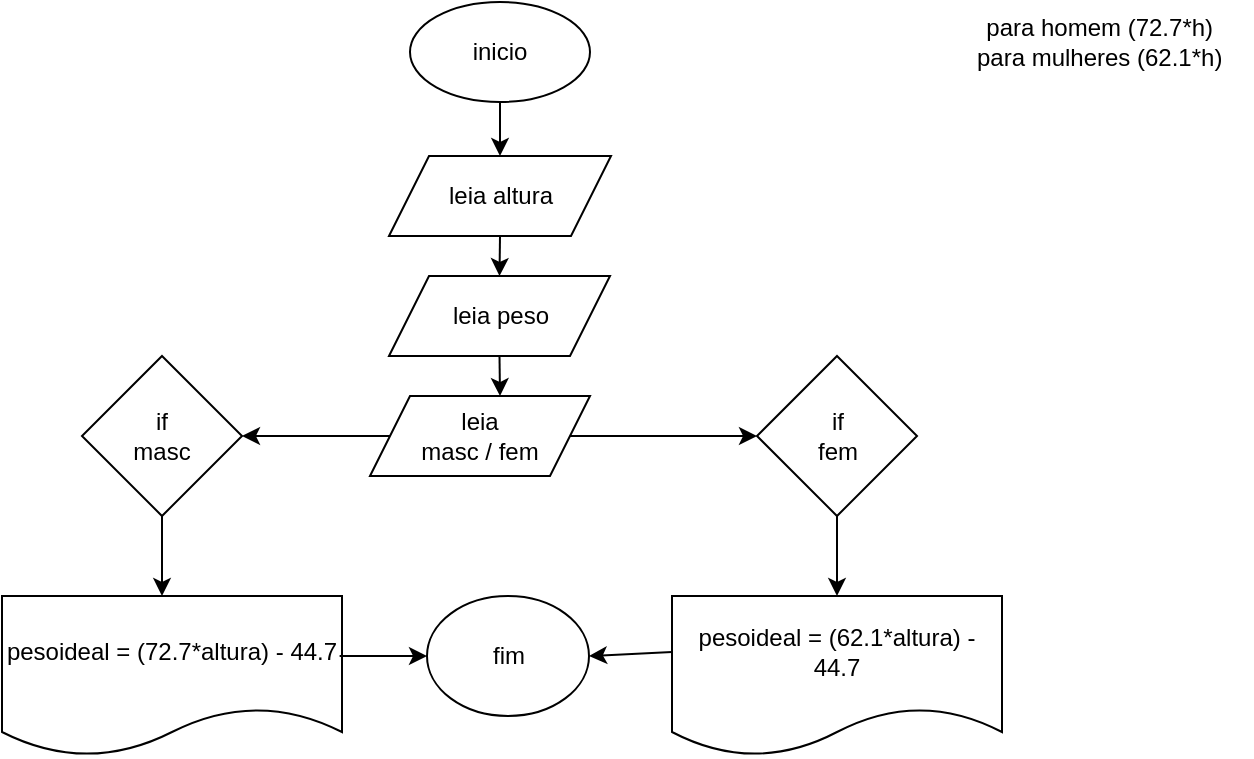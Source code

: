 <mxfile version="26.0.9">
  <diagram name="Página-1" id="UKcnGy1HemfAQh9pXnnG">
    <mxGraphModel dx="880" dy="1701" grid="1" gridSize="10" guides="1" tooltips="1" connect="1" arrows="1" fold="1" page="1" pageScale="1" pageWidth="827" pageHeight="1169" math="0" shadow="0">
      <root>
        <mxCell id="0" />
        <mxCell id="1" parent="0" />
        <mxCell id="02EVW0HNfQFi5CUWO1LC-1" value="para homem (72.7*h)&amp;nbsp;&lt;div&gt;para mulheres (62.1*h)&amp;nbsp;&lt;/div&gt;" style="text;html=1;align=center;verticalAlign=middle;resizable=0;points=[];autosize=1;strokeColor=none;fillColor=none;" vertex="1" parent="1">
          <mxGeometry x="595" y="-497" width="150" height="40" as="geometry" />
        </mxCell>
        <mxCell id="02EVW0HNfQFi5CUWO1LC-3" value="inicio" style="ellipse;whiteSpace=wrap;html=1;" vertex="1" parent="1">
          <mxGeometry x="324" y="-497" width="90" height="50" as="geometry" />
        </mxCell>
        <mxCell id="02EVW0HNfQFi5CUWO1LC-4" value="leia altura" style="shape=parallelogram;perimeter=parallelogramPerimeter;whiteSpace=wrap;html=1;fixedSize=1;" vertex="1" parent="1">
          <mxGeometry x="313.5" y="-420" width="111" height="40" as="geometry" />
        </mxCell>
        <mxCell id="02EVW0HNfQFi5CUWO1LC-5" value="" style="endArrow=classic;html=1;rounded=0;exitX=0.5;exitY=1;exitDx=0;exitDy=0;entryX=0.5;entryY=0;entryDx=0;entryDy=0;" edge="1" parent="1" source="02EVW0HNfQFi5CUWO1LC-3" target="02EVW0HNfQFi5CUWO1LC-4">
          <mxGeometry width="50" height="50" relative="1" as="geometry">
            <mxPoint x="430" y="-230" as="sourcePoint" />
            <mxPoint x="480" y="-280" as="targetPoint" />
          </mxGeometry>
        </mxCell>
        <mxCell id="02EVW0HNfQFi5CUWO1LC-6" value="&lt;div&gt;leia&lt;/div&gt;masc / fem" style="shape=parallelogram;perimeter=parallelogramPerimeter;whiteSpace=wrap;html=1;fixedSize=1;" vertex="1" parent="1">
          <mxGeometry x="304" y="-300" width="110" height="40" as="geometry" />
        </mxCell>
        <mxCell id="02EVW0HNfQFi5CUWO1LC-9" value="if&lt;div&gt;fem&lt;/div&gt;" style="rhombus;whiteSpace=wrap;html=1;" vertex="1" parent="1">
          <mxGeometry x="497.5" y="-320" width="80" height="80" as="geometry" />
        </mxCell>
        <mxCell id="02EVW0HNfQFi5CUWO1LC-10" value="if&lt;div&gt;masc&lt;/div&gt;" style="rhombus;whiteSpace=wrap;html=1;" vertex="1" parent="1">
          <mxGeometry x="160" y="-320" width="80" height="80" as="geometry" />
        </mxCell>
        <mxCell id="02EVW0HNfQFi5CUWO1LC-11" value="" style="endArrow=classic;html=1;rounded=0;exitX=0.5;exitY=1;exitDx=0;exitDy=0;entryX=0.5;entryY=0;entryDx=0;entryDy=0;" edge="1" parent="1" source="02EVW0HNfQFi5CUWO1LC-10">
          <mxGeometry width="50" height="50" relative="1" as="geometry">
            <mxPoint x="430" y="-230" as="sourcePoint" />
            <mxPoint x="200" y="-200" as="targetPoint" />
          </mxGeometry>
        </mxCell>
        <mxCell id="02EVW0HNfQFi5CUWO1LC-13" value="leia peso" style="shape=parallelogram;perimeter=parallelogramPerimeter;whiteSpace=wrap;html=1;fixedSize=1;" vertex="1" parent="1">
          <mxGeometry x="313.5" y="-360" width="110.5" height="40" as="geometry" />
        </mxCell>
        <mxCell id="02EVW0HNfQFi5CUWO1LC-14" value="" style="endArrow=classic;html=1;rounded=0;exitX=0.5;exitY=1;exitDx=0;exitDy=0;entryX=0.5;entryY=0;entryDx=0;entryDy=0;" edge="1" parent="1" source="02EVW0HNfQFi5CUWO1LC-4" target="02EVW0HNfQFi5CUWO1LC-13">
          <mxGeometry width="50" height="50" relative="1" as="geometry">
            <mxPoint x="430" y="-230" as="sourcePoint" />
            <mxPoint x="480" y="-280" as="targetPoint" />
          </mxGeometry>
        </mxCell>
        <mxCell id="02EVW0HNfQFi5CUWO1LC-15" value="" style="endArrow=classic;html=1;rounded=0;exitX=0.5;exitY=1;exitDx=0;exitDy=0;entryX=0.591;entryY=0;entryDx=0;entryDy=0;entryPerimeter=0;" edge="1" parent="1" source="02EVW0HNfQFi5CUWO1LC-13" target="02EVW0HNfQFi5CUWO1LC-6">
          <mxGeometry width="50" height="50" relative="1" as="geometry">
            <mxPoint x="430" y="-230" as="sourcePoint" />
            <mxPoint x="480" y="-280" as="targetPoint" />
          </mxGeometry>
        </mxCell>
        <mxCell id="02EVW0HNfQFi5CUWO1LC-16" value="" style="endArrow=classic;html=1;rounded=0;exitX=0;exitY=0.5;exitDx=0;exitDy=0;entryX=1;entryY=0.5;entryDx=0;entryDy=0;" edge="1" parent="1" source="02EVW0HNfQFi5CUWO1LC-6" target="02EVW0HNfQFi5CUWO1LC-10">
          <mxGeometry width="50" height="50" relative="1" as="geometry">
            <mxPoint x="430" y="-230" as="sourcePoint" />
            <mxPoint x="480" y="-280" as="targetPoint" />
          </mxGeometry>
        </mxCell>
        <mxCell id="02EVW0HNfQFi5CUWO1LC-17" value="pesoideal = (72.7*altura) - 44.7" style="shape=document;whiteSpace=wrap;html=1;boundedLbl=1;" vertex="1" parent="1">
          <mxGeometry x="120" y="-200" width="170" height="80" as="geometry" />
        </mxCell>
        <mxCell id="02EVW0HNfQFi5CUWO1LC-18" value="" style="endArrow=classic;html=1;rounded=0;exitX=1;exitY=0.5;exitDx=0;exitDy=0;entryX=0;entryY=0.5;entryDx=0;entryDy=0;" edge="1" parent="1" source="02EVW0HNfQFi5CUWO1LC-6" target="02EVW0HNfQFi5CUWO1LC-9">
          <mxGeometry width="50" height="50" relative="1" as="geometry">
            <mxPoint x="430" y="-130" as="sourcePoint" />
            <mxPoint x="480" y="-180" as="targetPoint" />
          </mxGeometry>
        </mxCell>
        <mxCell id="02EVW0HNfQFi5CUWO1LC-22" value="pesoideal = (62.1*altura) - 44.7" style="shape=document;whiteSpace=wrap;html=1;boundedLbl=1;" vertex="1" parent="1">
          <mxGeometry x="455" y="-200" width="165" height="80" as="geometry" />
        </mxCell>
        <mxCell id="02EVW0HNfQFi5CUWO1LC-23" value="" style="endArrow=classic;html=1;rounded=0;exitX=0.5;exitY=1;exitDx=0;exitDy=0;entryX=0.5;entryY=0;entryDx=0;entryDy=0;" edge="1" parent="1" source="02EVW0HNfQFi5CUWO1LC-9" target="02EVW0HNfQFi5CUWO1LC-22">
          <mxGeometry width="50" height="50" relative="1" as="geometry">
            <mxPoint x="430" y="-130" as="sourcePoint" />
            <mxPoint x="480" y="-180" as="targetPoint" />
          </mxGeometry>
        </mxCell>
        <mxCell id="02EVW0HNfQFi5CUWO1LC-24" value="fim" style="ellipse;whiteSpace=wrap;html=1;" vertex="1" parent="1">
          <mxGeometry x="332.5" y="-200" width="81" height="60" as="geometry" />
        </mxCell>
        <mxCell id="02EVW0HNfQFi5CUWO1LC-25" value="" style="endArrow=classic;html=1;rounded=0;exitX=0;exitY=0.35;exitDx=0;exitDy=0;exitPerimeter=0;entryX=1;entryY=0.5;entryDx=0;entryDy=0;" edge="1" parent="1" source="02EVW0HNfQFi5CUWO1LC-22" target="02EVW0HNfQFi5CUWO1LC-24">
          <mxGeometry width="50" height="50" relative="1" as="geometry">
            <mxPoint x="430" y="-230" as="sourcePoint" />
            <mxPoint x="480" y="-280" as="targetPoint" />
          </mxGeometry>
        </mxCell>
        <mxCell id="02EVW0HNfQFi5CUWO1LC-26" value="" style="endArrow=classic;html=1;rounded=0;exitX=0.993;exitY=0.375;exitDx=0;exitDy=0;exitPerimeter=0;entryX=0;entryY=0.5;entryDx=0;entryDy=0;" edge="1" parent="1" source="02EVW0HNfQFi5CUWO1LC-17" target="02EVW0HNfQFi5CUWO1LC-24">
          <mxGeometry width="50" height="50" relative="1" as="geometry">
            <mxPoint x="430" y="-230" as="sourcePoint" />
            <mxPoint x="480" y="-280" as="targetPoint" />
          </mxGeometry>
        </mxCell>
      </root>
    </mxGraphModel>
  </diagram>
</mxfile>
